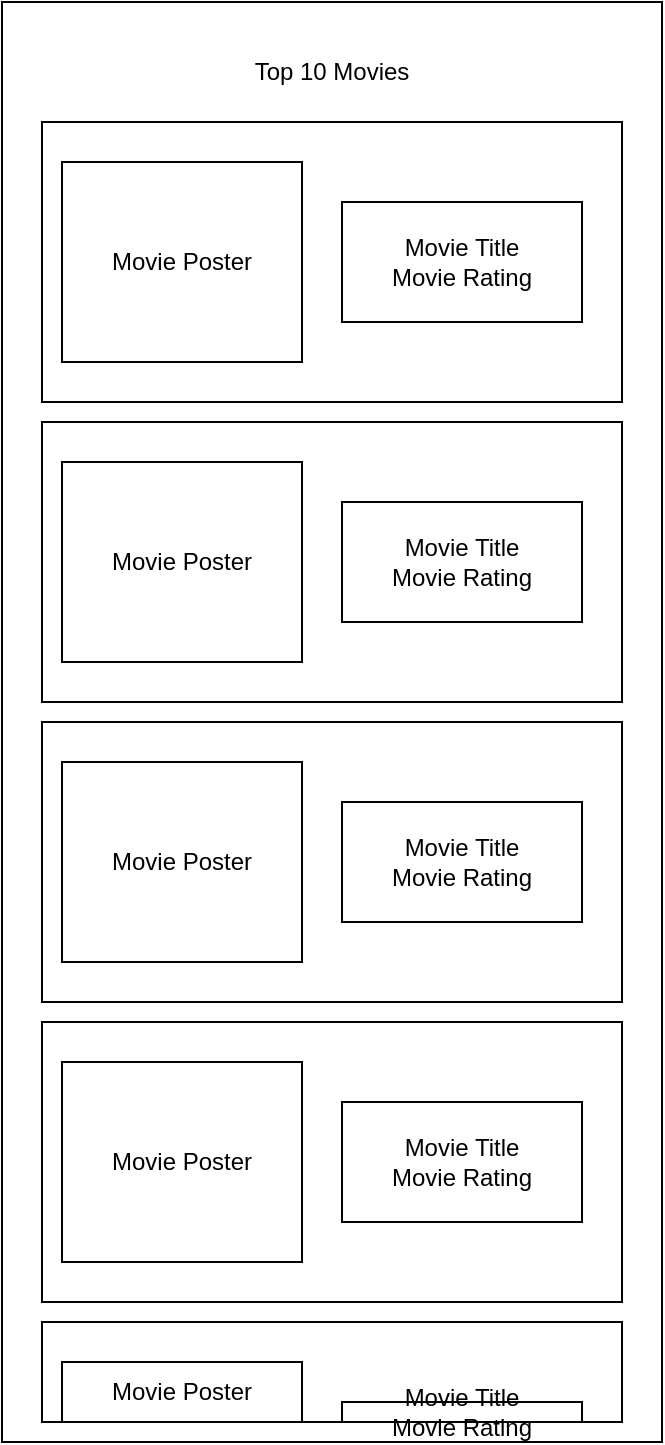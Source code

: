 <mxfile version="24.7.8">
  <diagram name="Page-1" id="18yPI4xaUz7z1KzBKDxC">
    <mxGraphModel dx="1434" dy="836" grid="1" gridSize="10" guides="1" tooltips="1" connect="1" arrows="1" fold="1" page="1" pageScale="1" pageWidth="850" pageHeight="1100" math="0" shadow="0">
      <root>
        <mxCell id="0" />
        <mxCell id="1" parent="0" />
        <mxCell id="alUNZszVCnnEZAuiXwET-3" value="" style="rounded=0;whiteSpace=wrap;html=1;" vertex="1" parent="1">
          <mxGeometry x="150" y="40" width="330" height="720" as="geometry" />
        </mxCell>
        <mxCell id="alUNZszVCnnEZAuiXwET-4" value="" style="rounded=0;whiteSpace=wrap;html=1;" vertex="1" parent="1">
          <mxGeometry x="170" y="100" width="290" height="140" as="geometry" />
        </mxCell>
        <mxCell id="alUNZszVCnnEZAuiXwET-5" value="Movie Poster" style="rounded=0;whiteSpace=wrap;html=1;" vertex="1" parent="1">
          <mxGeometry x="180" y="120" width="120" height="100" as="geometry" />
        </mxCell>
        <mxCell id="alUNZszVCnnEZAuiXwET-6" value="Movie Title&lt;div&gt;Movie Rating&lt;/div&gt;" style="rounded=0;whiteSpace=wrap;html=1;" vertex="1" parent="1">
          <mxGeometry x="320" y="140" width="120" height="60" as="geometry" />
        </mxCell>
        <mxCell id="alUNZszVCnnEZAuiXwET-7" value="" style="rounded=0;whiteSpace=wrap;html=1;" vertex="1" parent="1">
          <mxGeometry x="170" y="250" width="290" height="140" as="geometry" />
        </mxCell>
        <mxCell id="alUNZszVCnnEZAuiXwET-8" value="Movie Poster" style="rounded=0;whiteSpace=wrap;html=1;" vertex="1" parent="1">
          <mxGeometry x="180" y="270" width="120" height="100" as="geometry" />
        </mxCell>
        <mxCell id="alUNZszVCnnEZAuiXwET-9" value="Movie Title&lt;div&gt;Movie Rating&lt;/div&gt;" style="rounded=0;whiteSpace=wrap;html=1;" vertex="1" parent="1">
          <mxGeometry x="320" y="290" width="120" height="60" as="geometry" />
        </mxCell>
        <mxCell id="alUNZszVCnnEZAuiXwET-10" value="" style="rounded=0;whiteSpace=wrap;html=1;" vertex="1" parent="1">
          <mxGeometry x="170" y="400" width="290" height="140" as="geometry" />
        </mxCell>
        <mxCell id="alUNZszVCnnEZAuiXwET-11" value="Movie Poster" style="rounded=0;whiteSpace=wrap;html=1;" vertex="1" parent="1">
          <mxGeometry x="180" y="420" width="120" height="100" as="geometry" />
        </mxCell>
        <mxCell id="alUNZszVCnnEZAuiXwET-12" value="Movie Title&lt;div&gt;Movie Rating&lt;/div&gt;" style="rounded=0;whiteSpace=wrap;html=1;" vertex="1" parent="1">
          <mxGeometry x="320" y="440" width="120" height="60" as="geometry" />
        </mxCell>
        <mxCell id="alUNZszVCnnEZAuiXwET-13" value="" style="rounded=0;whiteSpace=wrap;html=1;" vertex="1" parent="1">
          <mxGeometry x="170" y="550" width="290" height="140" as="geometry" />
        </mxCell>
        <mxCell id="alUNZszVCnnEZAuiXwET-14" value="Movie Poster" style="rounded=0;whiteSpace=wrap;html=1;" vertex="1" parent="1">
          <mxGeometry x="180" y="570" width="120" height="100" as="geometry" />
        </mxCell>
        <mxCell id="alUNZszVCnnEZAuiXwET-15" value="Movie Title&lt;div&gt;Movie Rating&lt;/div&gt;" style="rounded=0;whiteSpace=wrap;html=1;" vertex="1" parent="1">
          <mxGeometry x="320" y="590" width="120" height="60" as="geometry" />
        </mxCell>
        <mxCell id="alUNZszVCnnEZAuiXwET-16" value="" style="rounded=0;whiteSpace=wrap;html=1;" vertex="1" parent="1">
          <mxGeometry x="170" y="700" width="290" height="50" as="geometry" />
        </mxCell>
        <mxCell id="alUNZszVCnnEZAuiXwET-17" value="Movie Poster" style="rounded=0;whiteSpace=wrap;html=1;" vertex="1" parent="1">
          <mxGeometry x="180" y="720" width="120" height="30" as="geometry" />
        </mxCell>
        <mxCell id="alUNZszVCnnEZAuiXwET-18" value="Movie Title&lt;div&gt;Movie Rating&lt;/div&gt;" style="rounded=0;whiteSpace=wrap;html=1;" vertex="1" parent="1">
          <mxGeometry x="320" y="740" width="120" height="10" as="geometry" />
        </mxCell>
        <mxCell id="alUNZszVCnnEZAuiXwET-19" value="Top 10 Movies" style="text;html=1;align=center;verticalAlign=middle;whiteSpace=wrap;rounded=0;" vertex="1" parent="1">
          <mxGeometry x="240" y="60" width="150" height="30" as="geometry" />
        </mxCell>
      </root>
    </mxGraphModel>
  </diagram>
</mxfile>
